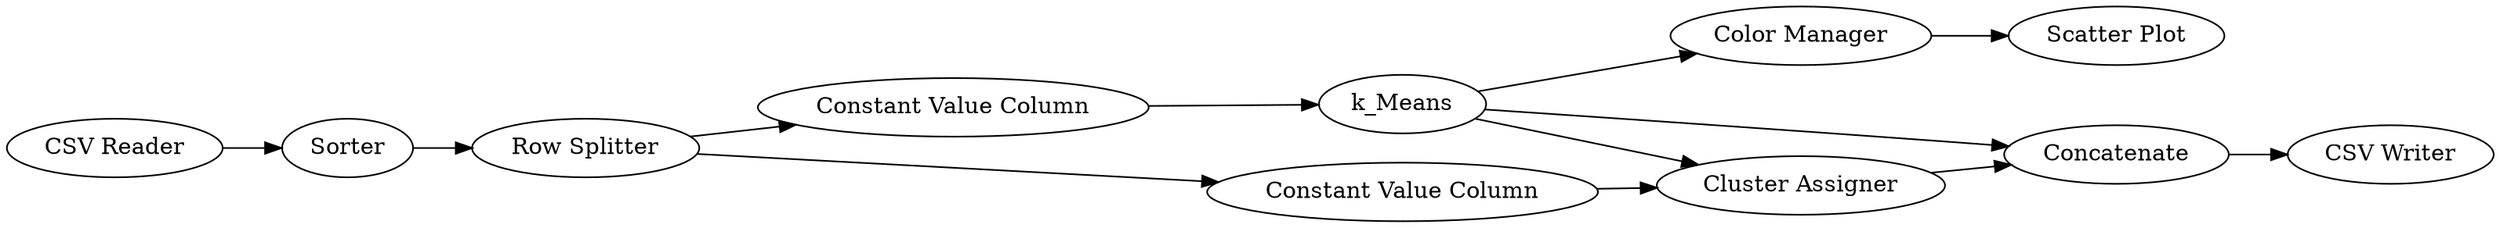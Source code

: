 digraph {
	12 -> 10
	5 -> 3
	10 -> 2
	7 -> 17
	11 -> 7
	1 -> 15
	2 -> 7
	15 -> 12
	17 -> 20
	2 -> 5
	2 -> 17
	12 -> 11
	5 [label="Color Manager"]
	20 [label="CSV Writer"]
	1 [label="CSV Reader"]
	7 [label="Cluster Assigner"]
	11 [label="Constant Value Column"]
	15 [label=Sorter]
	12 [label="Row Splitter"]
	17 [label=Concatenate]
	3 [label="Scatter Plot"]
	2 [label=k_Means]
	10 [label="Constant Value Column"]
	rankdir=LR
}

